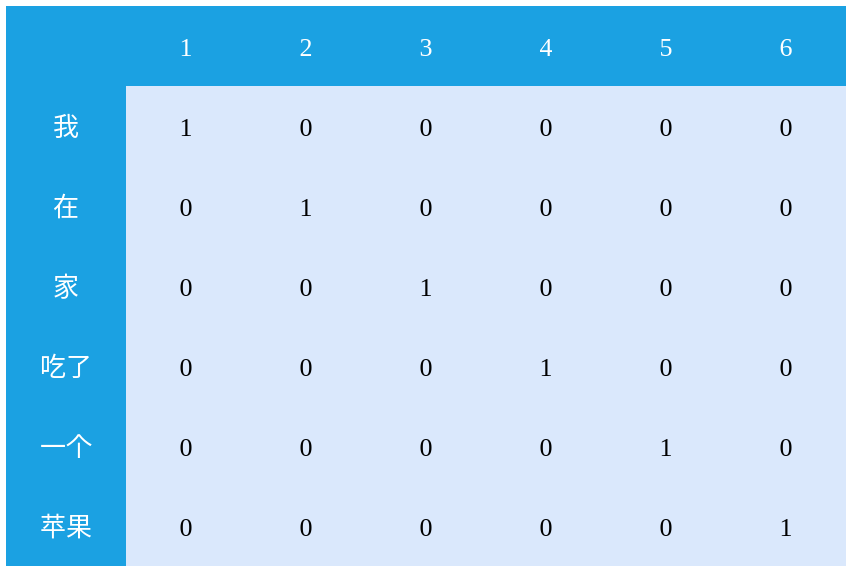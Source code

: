 <mxfile version="14.9.9" type="github">
  <diagram id="hsFBELTAD5HaiAr0OHzU" name="Page-1">
    <mxGraphModel dx="962" dy="711" grid="1" gridSize="10" guides="1" tooltips="1" connect="1" arrows="1" fold="1" page="1" pageScale="1" pageWidth="4681" pageHeight="3300" math="0" shadow="0">
      <root>
        <mxCell id="0" />
        <mxCell id="1" parent="0" />
        <mxCell id="92bmeIexBa9WLSETEBZI-79" value="" style="shape=table;startSize=0;container=1;collapsible=0;childLayout=tableLayout;fontFamily=Tahoma;fontSize=13;strokeWidth=6;perimeterSpacing=0;strokeColor=none;" vertex="1" parent="1">
          <mxGeometry x="170" y="90" width="420" height="280" as="geometry" />
        </mxCell>
        <mxCell id="92bmeIexBa9WLSETEBZI-80" value="" style="shape=partialRectangle;collapsible=0;dropTarget=0;pointerEvents=0;top=0;left=0;bottom=0;right=0;points=[[0,0.5],[1,0.5]];portConstraint=eastwest;fontFamily=Tahoma;fontSize=13;strokeWidth=6;perimeterSpacing=0;fillColor=#FFFFFF;" vertex="1" parent="92bmeIexBa9WLSETEBZI-79">
          <mxGeometry width="420" height="40" as="geometry" />
        </mxCell>
        <mxCell id="92bmeIexBa9WLSETEBZI-81" value="" style="shape=partialRectangle;html=1;whiteSpace=wrap;connectable=0;overflow=hidden;fillColor=#1ba1e2;top=0;left=0;bottom=0;right=0;pointerEvents=1;fontColor=#ffffff;fontFamily=Tahoma;fontSize=13;strokeWidth=6;perimeterSpacing=0;strokeColor=none;" vertex="1" parent="92bmeIexBa9WLSETEBZI-80">
          <mxGeometry width="60" height="40" as="geometry" />
        </mxCell>
        <mxCell id="92bmeIexBa9WLSETEBZI-82" value="1" style="shape=partialRectangle;html=1;whiteSpace=wrap;connectable=0;overflow=hidden;fillColor=#1ba1e2;top=0;left=0;bottom=0;right=0;pointerEvents=1;fontColor=#ffffff;fontFamily=Tahoma;fontSize=13;strokeWidth=6;perimeterSpacing=0;strokeColor=none;" vertex="1" parent="92bmeIexBa9WLSETEBZI-80">
          <mxGeometry x="60" width="60" height="40" as="geometry" />
        </mxCell>
        <mxCell id="92bmeIexBa9WLSETEBZI-83" value="2" style="shape=partialRectangle;html=1;whiteSpace=wrap;connectable=0;overflow=hidden;fillColor=#1ba1e2;top=0;left=0;bottom=0;right=0;pointerEvents=1;fontColor=#ffffff;fontFamily=Tahoma;fontSize=13;strokeWidth=6;perimeterSpacing=0;strokeColor=none;" vertex="1" parent="92bmeIexBa9WLSETEBZI-80">
          <mxGeometry x="120" width="60" height="40" as="geometry" />
        </mxCell>
        <mxCell id="92bmeIexBa9WLSETEBZI-84" value="3" style="shape=partialRectangle;html=1;whiteSpace=wrap;connectable=0;overflow=hidden;fillColor=#1ba1e2;top=0;left=0;bottom=0;right=0;pointerEvents=1;fontColor=#ffffff;fontFamily=Tahoma;fontSize=13;strokeWidth=6;perimeterSpacing=0;strokeColor=none;" vertex="1" parent="92bmeIexBa9WLSETEBZI-80">
          <mxGeometry x="180" width="60" height="40" as="geometry" />
        </mxCell>
        <mxCell id="92bmeIexBa9WLSETEBZI-85" value="4" style="shape=partialRectangle;html=1;whiteSpace=wrap;connectable=0;overflow=hidden;fillColor=#1ba1e2;top=0;left=0;bottom=0;right=0;pointerEvents=1;fontColor=#ffffff;fontFamily=Tahoma;fontSize=13;strokeWidth=6;perimeterSpacing=0;strokeColor=none;" vertex="1" parent="92bmeIexBa9WLSETEBZI-80">
          <mxGeometry x="240" width="60" height="40" as="geometry" />
        </mxCell>
        <mxCell id="92bmeIexBa9WLSETEBZI-86" value="5" style="shape=partialRectangle;html=1;whiteSpace=wrap;connectable=0;overflow=hidden;fillColor=#1ba1e2;top=0;left=0;bottom=0;right=0;pointerEvents=1;fontColor=#ffffff;fontFamily=Tahoma;fontSize=13;strokeWidth=6;perimeterSpacing=0;strokeColor=none;" vertex="1" parent="92bmeIexBa9WLSETEBZI-80">
          <mxGeometry x="300" width="60" height="40" as="geometry" />
        </mxCell>
        <mxCell id="92bmeIexBa9WLSETEBZI-87" value="6" style="shape=partialRectangle;html=1;whiteSpace=wrap;connectable=0;overflow=hidden;fillColor=#1ba1e2;top=0;left=0;bottom=0;right=0;pointerEvents=1;fontColor=#ffffff;fontFamily=Tahoma;fontSize=13;strokeWidth=6;perimeterSpacing=0;strokeColor=none;" vertex="1" parent="92bmeIexBa9WLSETEBZI-80">
          <mxGeometry x="360" width="60" height="40" as="geometry" />
        </mxCell>
        <mxCell id="92bmeIexBa9WLSETEBZI-89" value="" style="shape=partialRectangle;collapsible=0;dropTarget=0;pointerEvents=0;fillColor=none;top=0;left=0;bottom=0;right=0;points=[[0,0.5],[1,0.5]];portConstraint=eastwest;fontFamily=Tahoma;fontSize=13;strokeWidth=6;perimeterSpacing=0;strokeColor=none;" vertex="1" parent="92bmeIexBa9WLSETEBZI-79">
          <mxGeometry y="40" width="420" height="40" as="geometry" />
        </mxCell>
        <mxCell id="92bmeIexBa9WLSETEBZI-90" value="我" style="shape=partialRectangle;html=1;whiteSpace=wrap;connectable=0;overflow=hidden;fillColor=#1ba1e2;top=0;left=0;bottom=0;right=0;pointerEvents=1;fontColor=#ffffff;fontFamily=Tahoma;fontSize=13;strokeWidth=6;perimeterSpacing=0;strokeColor=none;" vertex="1" parent="92bmeIexBa9WLSETEBZI-89">
          <mxGeometry width="60" height="40" as="geometry" />
        </mxCell>
        <mxCell id="92bmeIexBa9WLSETEBZI-91" value="1" style="shape=partialRectangle;html=1;whiteSpace=wrap;connectable=0;overflow=hidden;fillColor=#dae8fc;top=0;left=0;bottom=0;right=0;pointerEvents=1;fontFamily=Tahoma;fontSize=13;strokeWidth=6;perimeterSpacing=0;strokeColor=none;" vertex="1" parent="92bmeIexBa9WLSETEBZI-89">
          <mxGeometry x="60" width="60" height="40" as="geometry" />
        </mxCell>
        <mxCell id="92bmeIexBa9WLSETEBZI-92" value="0" style="shape=partialRectangle;html=1;whiteSpace=wrap;connectable=0;overflow=hidden;fillColor=#dae8fc;top=0;left=0;bottom=0;right=0;pointerEvents=1;fontFamily=Tahoma;fontSize=13;strokeWidth=6;perimeterSpacing=0;strokeColor=none;" vertex="1" parent="92bmeIexBa9WLSETEBZI-89">
          <mxGeometry x="120" width="60" height="40" as="geometry" />
        </mxCell>
        <mxCell id="92bmeIexBa9WLSETEBZI-93" value="0" style="shape=partialRectangle;html=1;whiteSpace=wrap;connectable=0;overflow=hidden;fillColor=#dae8fc;top=0;left=0;bottom=0;right=0;pointerEvents=1;fontFamily=Tahoma;fontSize=13;strokeWidth=6;perimeterSpacing=0;strokeColor=none;" vertex="1" parent="92bmeIexBa9WLSETEBZI-89">
          <mxGeometry x="180" width="60" height="40" as="geometry" />
        </mxCell>
        <mxCell id="92bmeIexBa9WLSETEBZI-94" value="0" style="shape=partialRectangle;html=1;whiteSpace=wrap;connectable=0;overflow=hidden;fillColor=#dae8fc;top=0;left=0;bottom=0;right=0;pointerEvents=1;fontFamily=Tahoma;fontSize=13;strokeWidth=6;perimeterSpacing=0;strokeColor=none;" vertex="1" parent="92bmeIexBa9WLSETEBZI-89">
          <mxGeometry x="240" width="60" height="40" as="geometry" />
        </mxCell>
        <mxCell id="92bmeIexBa9WLSETEBZI-95" value="0" style="shape=partialRectangle;html=1;whiteSpace=wrap;connectable=0;overflow=hidden;fillColor=#dae8fc;top=0;left=0;bottom=0;right=0;pointerEvents=1;fontFamily=Tahoma;fontSize=13;strokeWidth=6;perimeterSpacing=0;strokeColor=none;" vertex="1" parent="92bmeIexBa9WLSETEBZI-89">
          <mxGeometry x="300" width="60" height="40" as="geometry" />
        </mxCell>
        <mxCell id="92bmeIexBa9WLSETEBZI-96" value="0" style="shape=partialRectangle;html=1;whiteSpace=wrap;connectable=0;overflow=hidden;fillColor=#dae8fc;top=0;left=0;bottom=0;right=0;pointerEvents=1;fontFamily=Tahoma;fontSize=13;strokeWidth=6;perimeterSpacing=0;strokeColor=none;" vertex="1" parent="92bmeIexBa9WLSETEBZI-89">
          <mxGeometry x="360" width="60" height="40" as="geometry" />
        </mxCell>
        <mxCell id="92bmeIexBa9WLSETEBZI-98" value="" style="shape=partialRectangle;collapsible=0;dropTarget=0;pointerEvents=0;fillColor=none;top=0;left=0;bottom=0;right=0;points=[[0,0.5],[1,0.5]];portConstraint=eastwest;fontFamily=Tahoma;fontSize=13;strokeWidth=6;perimeterSpacing=0;strokeColor=none;" vertex="1" parent="92bmeIexBa9WLSETEBZI-79">
          <mxGeometry y="80" width="420" height="40" as="geometry" />
        </mxCell>
        <mxCell id="92bmeIexBa9WLSETEBZI-99" value="在" style="shape=partialRectangle;html=1;whiteSpace=wrap;connectable=0;overflow=hidden;fillColor=#1ba1e2;top=0;left=0;bottom=0;right=0;pointerEvents=1;fontColor=#ffffff;fontFamily=Tahoma;fontSize=13;strokeWidth=6;perimeterSpacing=0;strokeColor=none;" vertex="1" parent="92bmeIexBa9WLSETEBZI-98">
          <mxGeometry width="60" height="40" as="geometry" />
        </mxCell>
        <mxCell id="92bmeIexBa9WLSETEBZI-100" value="0" style="shape=partialRectangle;html=1;whiteSpace=wrap;connectable=0;overflow=hidden;fillColor=#dae8fc;top=0;left=0;bottom=0;right=0;pointerEvents=1;fontFamily=Tahoma;fontSize=13;strokeWidth=6;perimeterSpacing=0;strokeColor=none;" vertex="1" parent="92bmeIexBa9WLSETEBZI-98">
          <mxGeometry x="60" width="60" height="40" as="geometry" />
        </mxCell>
        <mxCell id="92bmeIexBa9WLSETEBZI-101" value="1" style="shape=partialRectangle;html=1;whiteSpace=wrap;connectable=0;overflow=hidden;fillColor=#dae8fc;top=0;left=0;bottom=0;right=0;pointerEvents=1;fontFamily=Tahoma;fontSize=13;strokeWidth=6;perimeterSpacing=0;strokeColor=none;" vertex="1" parent="92bmeIexBa9WLSETEBZI-98">
          <mxGeometry x="120" width="60" height="40" as="geometry" />
        </mxCell>
        <mxCell id="92bmeIexBa9WLSETEBZI-102" value="0" style="shape=partialRectangle;html=1;whiteSpace=wrap;connectable=0;overflow=hidden;fillColor=#dae8fc;top=0;left=0;bottom=0;right=0;pointerEvents=1;fontFamily=Tahoma;fontSize=13;strokeWidth=6;perimeterSpacing=0;strokeColor=none;" vertex="1" parent="92bmeIexBa9WLSETEBZI-98">
          <mxGeometry x="180" width="60" height="40" as="geometry" />
        </mxCell>
        <mxCell id="92bmeIexBa9WLSETEBZI-103" value="0" style="shape=partialRectangle;html=1;whiteSpace=wrap;connectable=0;overflow=hidden;fillColor=#dae8fc;top=0;left=0;bottom=0;right=0;pointerEvents=1;fontFamily=Tahoma;fontSize=13;strokeWidth=6;perimeterSpacing=0;strokeColor=none;" vertex="1" parent="92bmeIexBa9WLSETEBZI-98">
          <mxGeometry x="240" width="60" height="40" as="geometry" />
        </mxCell>
        <mxCell id="92bmeIexBa9WLSETEBZI-104" value="0" style="shape=partialRectangle;html=1;whiteSpace=wrap;connectable=0;overflow=hidden;fillColor=#dae8fc;top=0;left=0;bottom=0;right=0;pointerEvents=1;fontFamily=Tahoma;fontSize=13;strokeWidth=6;perimeterSpacing=0;strokeColor=none;" vertex="1" parent="92bmeIexBa9WLSETEBZI-98">
          <mxGeometry x="300" width="60" height="40" as="geometry" />
        </mxCell>
        <mxCell id="92bmeIexBa9WLSETEBZI-105" value="0" style="shape=partialRectangle;html=1;whiteSpace=wrap;connectable=0;overflow=hidden;fillColor=#dae8fc;top=0;left=0;bottom=0;right=0;pointerEvents=1;fontFamily=Tahoma;fontSize=13;strokeWidth=6;perimeterSpacing=0;strokeColor=none;" vertex="1" parent="92bmeIexBa9WLSETEBZI-98">
          <mxGeometry x="360" width="60" height="40" as="geometry" />
        </mxCell>
        <mxCell id="92bmeIexBa9WLSETEBZI-107" value="" style="shape=partialRectangle;collapsible=0;dropTarget=0;pointerEvents=0;fillColor=none;top=0;left=0;bottom=0;right=0;points=[[0,0.5],[1,0.5]];portConstraint=eastwest;fontFamily=Tahoma;fontSize=13;strokeWidth=6;perimeterSpacing=0;strokeColor=none;" vertex="1" parent="92bmeIexBa9WLSETEBZI-79">
          <mxGeometry y="120" width="420" height="40" as="geometry" />
        </mxCell>
        <mxCell id="92bmeIexBa9WLSETEBZI-108" value="家" style="shape=partialRectangle;html=1;whiteSpace=wrap;connectable=0;overflow=hidden;fillColor=#1ba1e2;top=0;left=0;bottom=0;right=0;pointerEvents=1;fontColor=#ffffff;fontFamily=Tahoma;fontSize=13;strokeWidth=6;perimeterSpacing=0;strokeColor=none;" vertex="1" parent="92bmeIexBa9WLSETEBZI-107">
          <mxGeometry width="60" height="40" as="geometry" />
        </mxCell>
        <mxCell id="92bmeIexBa9WLSETEBZI-109" value="0" style="shape=partialRectangle;html=1;whiteSpace=wrap;connectable=0;overflow=hidden;fillColor=#dae8fc;top=0;left=0;bottom=0;right=0;pointerEvents=1;fontFamily=Tahoma;fontSize=13;strokeWidth=6;perimeterSpacing=0;strokeColor=none;" vertex="1" parent="92bmeIexBa9WLSETEBZI-107">
          <mxGeometry x="60" width="60" height="40" as="geometry" />
        </mxCell>
        <mxCell id="92bmeIexBa9WLSETEBZI-110" value="0" style="shape=partialRectangle;html=1;whiteSpace=wrap;connectable=0;overflow=hidden;fillColor=#dae8fc;top=0;left=0;bottom=0;right=0;pointerEvents=1;fontFamily=Tahoma;fontSize=13;strokeWidth=6;perimeterSpacing=0;strokeColor=none;" vertex="1" parent="92bmeIexBa9WLSETEBZI-107">
          <mxGeometry x="120" width="60" height="40" as="geometry" />
        </mxCell>
        <mxCell id="92bmeIexBa9WLSETEBZI-111" value="1" style="shape=partialRectangle;html=1;whiteSpace=wrap;connectable=0;overflow=hidden;fillColor=#dae8fc;top=0;left=0;bottom=0;right=0;pointerEvents=1;fontFamily=Tahoma;fontSize=13;strokeWidth=6;perimeterSpacing=0;strokeColor=none;" vertex="1" parent="92bmeIexBa9WLSETEBZI-107">
          <mxGeometry x="180" width="60" height="40" as="geometry" />
        </mxCell>
        <mxCell id="92bmeIexBa9WLSETEBZI-112" value="0" style="shape=partialRectangle;html=1;whiteSpace=wrap;connectable=0;overflow=hidden;fillColor=#dae8fc;top=0;left=0;bottom=0;right=0;pointerEvents=1;fontFamily=Tahoma;fontSize=13;strokeWidth=6;perimeterSpacing=0;strokeColor=none;" vertex="1" parent="92bmeIexBa9WLSETEBZI-107">
          <mxGeometry x="240" width="60" height="40" as="geometry" />
        </mxCell>
        <mxCell id="92bmeIexBa9WLSETEBZI-113" value="0" style="shape=partialRectangle;html=1;whiteSpace=wrap;connectable=0;overflow=hidden;fillColor=#dae8fc;top=0;left=0;bottom=0;right=0;pointerEvents=1;fontFamily=Tahoma;fontSize=13;strokeWidth=6;perimeterSpacing=0;strokeColor=none;" vertex="1" parent="92bmeIexBa9WLSETEBZI-107">
          <mxGeometry x="300" width="60" height="40" as="geometry" />
        </mxCell>
        <mxCell id="92bmeIexBa9WLSETEBZI-114" value="0" style="shape=partialRectangle;html=1;whiteSpace=wrap;connectable=0;overflow=hidden;fillColor=#dae8fc;top=0;left=0;bottom=0;right=0;pointerEvents=1;fontFamily=Tahoma;fontSize=13;strokeWidth=6;perimeterSpacing=0;strokeColor=none;" vertex="1" parent="92bmeIexBa9WLSETEBZI-107">
          <mxGeometry x="360" width="60" height="40" as="geometry" />
        </mxCell>
        <mxCell id="92bmeIexBa9WLSETEBZI-116" value="" style="shape=partialRectangle;collapsible=0;dropTarget=0;pointerEvents=0;fillColor=none;top=0;left=0;bottom=0;right=0;points=[[0,0.5],[1,0.5]];portConstraint=eastwest;fontFamily=Tahoma;fontSize=13;strokeWidth=6;perimeterSpacing=0;strokeColor=none;" vertex="1" parent="92bmeIexBa9WLSETEBZI-79">
          <mxGeometry y="160" width="420" height="40" as="geometry" />
        </mxCell>
        <mxCell id="92bmeIexBa9WLSETEBZI-117" value="吃了" style="shape=partialRectangle;html=1;whiteSpace=wrap;connectable=0;overflow=hidden;fillColor=#1ba1e2;top=0;left=0;bottom=0;right=0;pointerEvents=1;fontColor=#ffffff;fontFamily=Tahoma;fontSize=13;strokeWidth=6;perimeterSpacing=0;strokeColor=none;" vertex="1" parent="92bmeIexBa9WLSETEBZI-116">
          <mxGeometry width="60" height="40" as="geometry" />
        </mxCell>
        <mxCell id="92bmeIexBa9WLSETEBZI-118" value="0" style="shape=partialRectangle;html=1;whiteSpace=wrap;connectable=0;overflow=hidden;fillColor=#dae8fc;top=0;left=0;bottom=0;right=0;pointerEvents=1;fontFamily=Tahoma;fontSize=13;strokeWidth=6;perimeterSpacing=0;strokeColor=none;" vertex="1" parent="92bmeIexBa9WLSETEBZI-116">
          <mxGeometry x="60" width="60" height="40" as="geometry" />
        </mxCell>
        <mxCell id="92bmeIexBa9WLSETEBZI-119" value="0" style="shape=partialRectangle;html=1;whiteSpace=wrap;connectable=0;overflow=hidden;fillColor=#dae8fc;top=0;left=0;bottom=0;right=0;pointerEvents=1;fontFamily=Tahoma;fontSize=13;strokeWidth=6;perimeterSpacing=0;strokeColor=none;" vertex="1" parent="92bmeIexBa9WLSETEBZI-116">
          <mxGeometry x="120" width="60" height="40" as="geometry" />
        </mxCell>
        <mxCell id="92bmeIexBa9WLSETEBZI-120" value="0" style="shape=partialRectangle;html=1;whiteSpace=wrap;connectable=0;overflow=hidden;fillColor=#dae8fc;top=0;left=0;bottom=0;right=0;pointerEvents=1;fontFamily=Tahoma;fontSize=13;strokeWidth=6;perimeterSpacing=0;strokeColor=none;" vertex="1" parent="92bmeIexBa9WLSETEBZI-116">
          <mxGeometry x="180" width="60" height="40" as="geometry" />
        </mxCell>
        <mxCell id="92bmeIexBa9WLSETEBZI-121" value="1" style="shape=partialRectangle;html=1;whiteSpace=wrap;connectable=0;overflow=hidden;fillColor=#dae8fc;top=0;left=0;bottom=0;right=0;pointerEvents=1;fontFamily=Tahoma;fontSize=13;strokeWidth=6;perimeterSpacing=0;strokeColor=none;" vertex="1" parent="92bmeIexBa9WLSETEBZI-116">
          <mxGeometry x="240" width="60" height="40" as="geometry" />
        </mxCell>
        <mxCell id="92bmeIexBa9WLSETEBZI-122" value="0" style="shape=partialRectangle;html=1;whiteSpace=wrap;connectable=0;overflow=hidden;fillColor=#dae8fc;top=0;left=0;bottom=0;right=0;pointerEvents=1;fontFamily=Tahoma;fontSize=13;strokeWidth=6;perimeterSpacing=0;strokeColor=none;" vertex="1" parent="92bmeIexBa9WLSETEBZI-116">
          <mxGeometry x="300" width="60" height="40" as="geometry" />
        </mxCell>
        <mxCell id="92bmeIexBa9WLSETEBZI-123" value="0" style="shape=partialRectangle;html=1;whiteSpace=wrap;connectable=0;overflow=hidden;fillColor=#dae8fc;top=0;left=0;bottom=0;right=0;pointerEvents=1;fontFamily=Tahoma;fontSize=13;strokeWidth=6;perimeterSpacing=0;strokeColor=none;" vertex="1" parent="92bmeIexBa9WLSETEBZI-116">
          <mxGeometry x="360" width="60" height="40" as="geometry" />
        </mxCell>
        <mxCell id="92bmeIexBa9WLSETEBZI-125" value="" style="shape=partialRectangle;collapsible=0;dropTarget=0;pointerEvents=0;fillColor=none;top=0;left=0;bottom=0;right=0;points=[[0,0.5],[1,0.5]];portConstraint=eastwest;fontFamily=Tahoma;fontSize=13;strokeWidth=6;perimeterSpacing=0;strokeColor=none;" vertex="1" parent="92bmeIexBa9WLSETEBZI-79">
          <mxGeometry y="200" width="420" height="40" as="geometry" />
        </mxCell>
        <mxCell id="92bmeIexBa9WLSETEBZI-126" value="一个" style="shape=partialRectangle;html=1;whiteSpace=wrap;connectable=0;overflow=hidden;fillColor=#1ba1e2;top=0;left=0;bottom=0;right=0;pointerEvents=1;fontColor=#ffffff;fontFamily=Tahoma;fontSize=13;strokeWidth=6;perimeterSpacing=0;strokeColor=none;" vertex="1" parent="92bmeIexBa9WLSETEBZI-125">
          <mxGeometry width="60" height="40" as="geometry" />
        </mxCell>
        <mxCell id="92bmeIexBa9WLSETEBZI-127" value="0" style="shape=partialRectangle;html=1;whiteSpace=wrap;connectable=0;overflow=hidden;fillColor=#dae8fc;top=0;left=0;bottom=0;right=0;pointerEvents=1;fontFamily=Tahoma;fontSize=13;strokeWidth=6;perimeterSpacing=0;strokeColor=none;" vertex="1" parent="92bmeIexBa9WLSETEBZI-125">
          <mxGeometry x="60" width="60" height="40" as="geometry" />
        </mxCell>
        <mxCell id="92bmeIexBa9WLSETEBZI-128" value="0" style="shape=partialRectangle;html=1;whiteSpace=wrap;connectable=0;overflow=hidden;fillColor=#dae8fc;top=0;left=0;bottom=0;right=0;pointerEvents=1;fontFamily=Tahoma;fontSize=13;strokeWidth=6;perimeterSpacing=0;strokeColor=none;" vertex="1" parent="92bmeIexBa9WLSETEBZI-125">
          <mxGeometry x="120" width="60" height="40" as="geometry" />
        </mxCell>
        <mxCell id="92bmeIexBa9WLSETEBZI-129" value="0" style="shape=partialRectangle;html=1;whiteSpace=wrap;connectable=0;overflow=hidden;fillColor=#dae8fc;top=0;left=0;bottom=0;right=0;pointerEvents=1;fontFamily=Tahoma;fontSize=13;strokeWidth=6;perimeterSpacing=0;strokeColor=none;" vertex="1" parent="92bmeIexBa9WLSETEBZI-125">
          <mxGeometry x="180" width="60" height="40" as="geometry" />
        </mxCell>
        <mxCell id="92bmeIexBa9WLSETEBZI-130" value="0" style="shape=partialRectangle;html=1;whiteSpace=wrap;connectable=0;overflow=hidden;fillColor=#dae8fc;top=0;left=0;bottom=0;right=0;pointerEvents=1;fontFamily=Tahoma;fontSize=13;strokeWidth=6;perimeterSpacing=0;strokeColor=none;" vertex="1" parent="92bmeIexBa9WLSETEBZI-125">
          <mxGeometry x="240" width="60" height="40" as="geometry" />
        </mxCell>
        <mxCell id="92bmeIexBa9WLSETEBZI-131" value="1" style="shape=partialRectangle;html=1;whiteSpace=wrap;connectable=0;overflow=hidden;fillColor=#dae8fc;top=0;left=0;bottom=0;right=0;pointerEvents=1;fontFamily=Tahoma;fontSize=13;strokeWidth=6;perimeterSpacing=0;strokeColor=none;" vertex="1" parent="92bmeIexBa9WLSETEBZI-125">
          <mxGeometry x="300" width="60" height="40" as="geometry" />
        </mxCell>
        <mxCell id="92bmeIexBa9WLSETEBZI-132" value="0" style="shape=partialRectangle;html=1;whiteSpace=wrap;connectable=0;overflow=hidden;fillColor=#dae8fc;top=0;left=0;bottom=0;right=0;pointerEvents=1;fontFamily=Tahoma;fontSize=13;strokeWidth=6;perimeterSpacing=0;strokeColor=none;" vertex="1" parent="92bmeIexBa9WLSETEBZI-125">
          <mxGeometry x="360" width="60" height="40" as="geometry" />
        </mxCell>
        <mxCell id="92bmeIexBa9WLSETEBZI-134" value="" style="shape=partialRectangle;collapsible=0;dropTarget=0;pointerEvents=0;fillColor=none;top=0;left=0;bottom=0;right=0;points=[[0,0.5],[1,0.5]];portConstraint=eastwest;fontFamily=Tahoma;fontSize=13;strokeWidth=6;perimeterSpacing=0;strokeColor=none;" vertex="1" parent="92bmeIexBa9WLSETEBZI-79">
          <mxGeometry y="240" width="420" height="40" as="geometry" />
        </mxCell>
        <mxCell id="92bmeIexBa9WLSETEBZI-135" value="苹果" style="shape=partialRectangle;html=1;whiteSpace=wrap;connectable=0;overflow=hidden;fillColor=#1ba1e2;top=0;left=0;bottom=0;right=0;pointerEvents=1;fontColor=#ffffff;fontFamily=Tahoma;fontSize=13;strokeWidth=6;perimeterSpacing=0;strokeColor=none;" vertex="1" parent="92bmeIexBa9WLSETEBZI-134">
          <mxGeometry width="60" height="40" as="geometry" />
        </mxCell>
        <mxCell id="92bmeIexBa9WLSETEBZI-136" value="0" style="shape=partialRectangle;html=1;whiteSpace=wrap;connectable=0;overflow=hidden;fillColor=#dae8fc;top=0;left=0;bottom=0;right=0;pointerEvents=1;fontFamily=Tahoma;fontSize=13;strokeWidth=6;perimeterSpacing=0;strokeColor=none;" vertex="1" parent="92bmeIexBa9WLSETEBZI-134">
          <mxGeometry x="60" width="60" height="40" as="geometry" />
        </mxCell>
        <mxCell id="92bmeIexBa9WLSETEBZI-137" value="0" style="shape=partialRectangle;html=1;whiteSpace=wrap;connectable=0;overflow=hidden;fillColor=#dae8fc;top=0;left=0;bottom=0;right=0;pointerEvents=1;fontFamily=Tahoma;fontSize=13;strokeWidth=6;perimeterSpacing=0;strokeColor=none;" vertex="1" parent="92bmeIexBa9WLSETEBZI-134">
          <mxGeometry x="120" width="60" height="40" as="geometry" />
        </mxCell>
        <mxCell id="92bmeIexBa9WLSETEBZI-138" value="0" style="shape=partialRectangle;html=1;whiteSpace=wrap;connectable=0;overflow=hidden;fillColor=#dae8fc;top=0;left=0;bottom=0;right=0;pointerEvents=1;fontFamily=Tahoma;fontSize=13;strokeWidth=6;perimeterSpacing=0;strokeColor=none;" vertex="1" parent="92bmeIexBa9WLSETEBZI-134">
          <mxGeometry x="180" width="60" height="40" as="geometry" />
        </mxCell>
        <mxCell id="92bmeIexBa9WLSETEBZI-139" value="0" style="shape=partialRectangle;html=1;whiteSpace=wrap;connectable=0;overflow=hidden;fillColor=#dae8fc;top=0;left=0;bottom=0;right=0;pointerEvents=1;fontFamily=Tahoma;fontSize=13;strokeWidth=6;perimeterSpacing=0;strokeColor=none;" vertex="1" parent="92bmeIexBa9WLSETEBZI-134">
          <mxGeometry x="240" width="60" height="40" as="geometry" />
        </mxCell>
        <mxCell id="92bmeIexBa9WLSETEBZI-140" value="0" style="shape=partialRectangle;html=1;whiteSpace=wrap;connectable=0;overflow=hidden;fillColor=#dae8fc;top=0;left=0;bottom=0;right=0;pointerEvents=1;fontFamily=Tahoma;fontSize=13;strokeWidth=6;perimeterSpacing=0;strokeColor=none;" vertex="1" parent="92bmeIexBa9WLSETEBZI-134">
          <mxGeometry x="300" width="60" height="40" as="geometry" />
        </mxCell>
        <mxCell id="92bmeIexBa9WLSETEBZI-141" value="1" style="shape=partialRectangle;html=1;whiteSpace=wrap;connectable=0;overflow=hidden;fillColor=#dae8fc;top=0;left=0;bottom=0;right=0;pointerEvents=1;fontFamily=Tahoma;fontSize=13;strokeWidth=6;perimeterSpacing=0;strokeColor=none;" vertex="1" parent="92bmeIexBa9WLSETEBZI-134">
          <mxGeometry x="360" width="60" height="40" as="geometry" />
        </mxCell>
      </root>
    </mxGraphModel>
  </diagram>
</mxfile>
